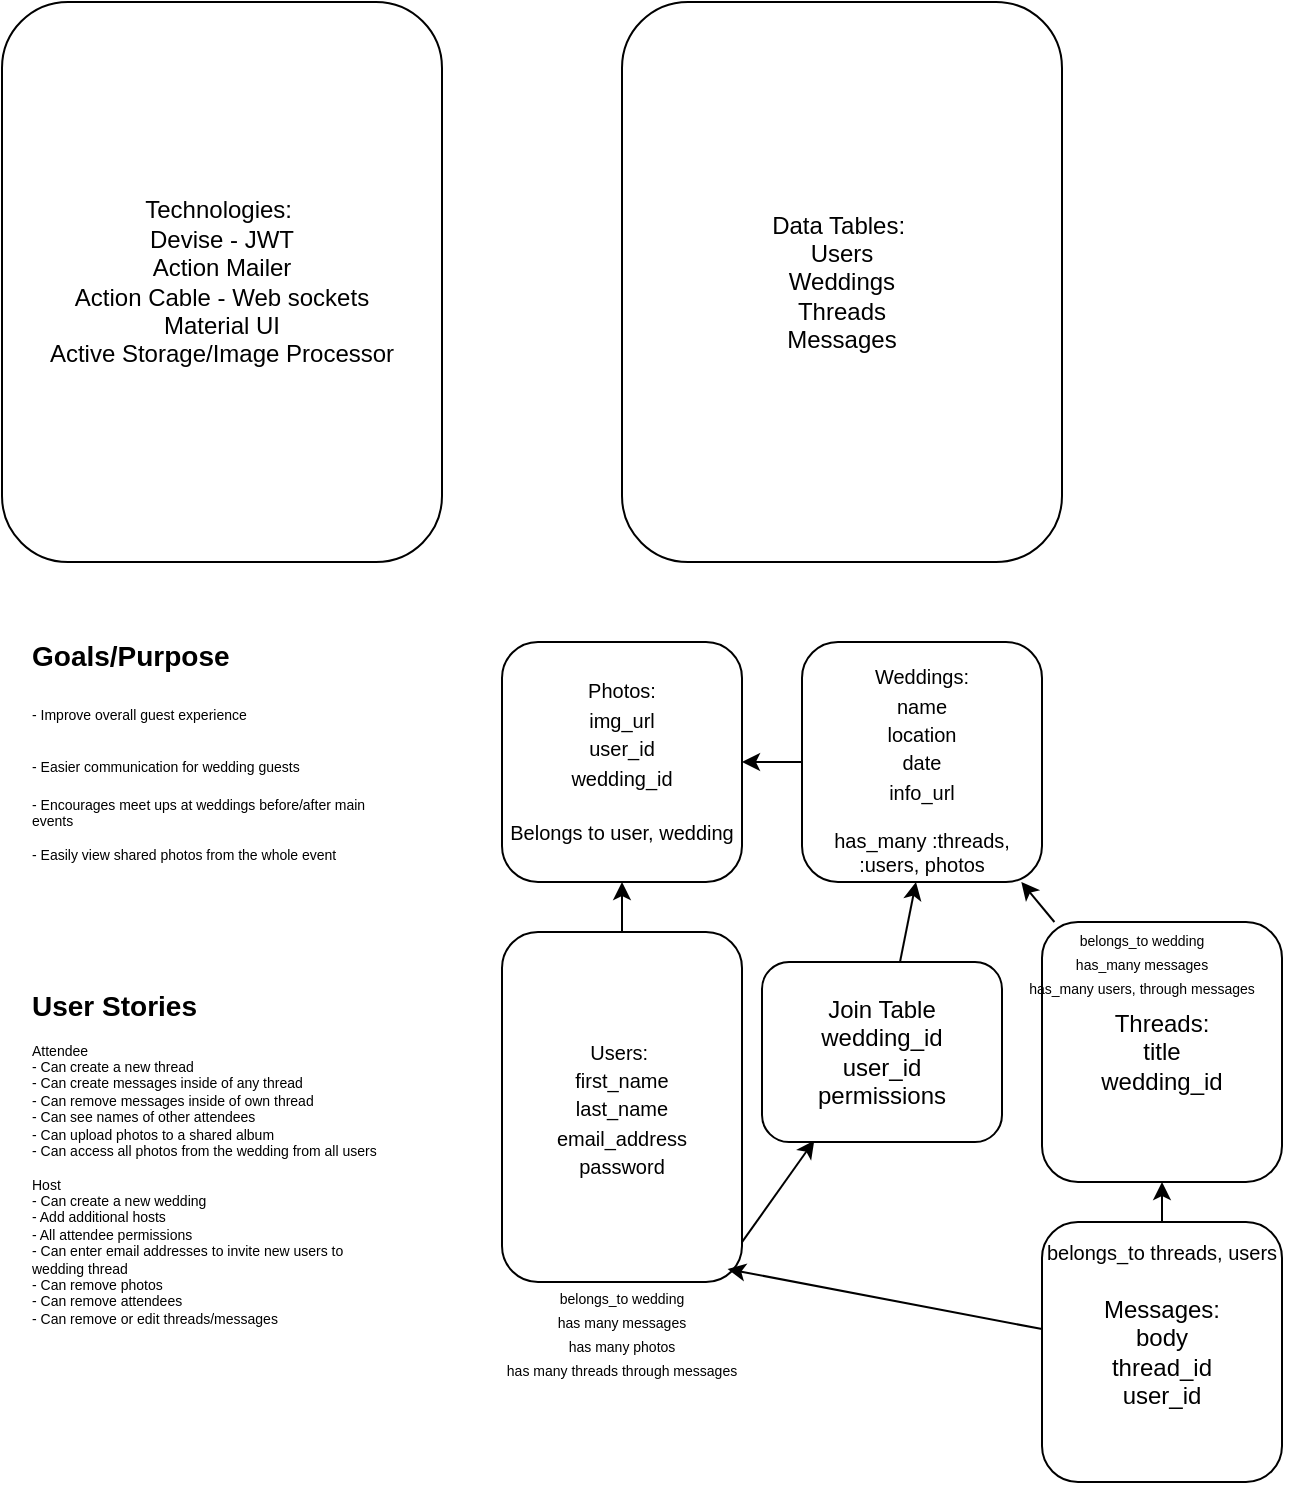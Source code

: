 <mxfile>
    <diagram id="qeY58B_zNzT0oNHfWbSL" name="Page-1">
        <mxGraphModel dx="509" dy="652" grid="1" gridSize="10" guides="1" tooltips="1" connect="1" arrows="1" fold="1" page="1" pageScale="1" pageWidth="850" pageHeight="1100" math="0" shadow="0">
            <root>
                <mxCell id="0"/>
                <mxCell id="1" parent="0"/>
                <mxCell id="2" value="Technologies:&amp;nbsp;&lt;br&gt;Devise - JWT&lt;br&gt;Action Mailer&lt;br&gt;Action Cable - Web sockets&lt;br&gt;Material UI&lt;br&gt;Active Storage/Image Processor" style="rounded=1;whiteSpace=wrap;html=1;" parent="1" vertex="1">
                    <mxGeometry x="20" width="220" height="280" as="geometry"/>
                </mxCell>
                <mxCell id="3" value="Data Tables:&amp;nbsp;&lt;br&gt;Users&lt;br&gt;Weddings&lt;br&gt;Threads&lt;br&gt;Messages" style="rounded=1;whiteSpace=wrap;html=1;" parent="1" vertex="1">
                    <mxGeometry x="330" width="220" height="280" as="geometry"/>
                </mxCell>
                <mxCell id="14" style="edgeStyle=none;html=1;exitX=0.5;exitY=0;exitDx=0;exitDy=0;fontSize=10;" parent="1" source="4" target="13" edge="1">
                    <mxGeometry relative="1" as="geometry"/>
                </mxCell>
                <mxCell id="27" style="edgeStyle=none;html=1;entryX=0.218;entryY=0.991;entryDx=0;entryDy=0;entryPerimeter=0;exitX=1;exitY=0.886;exitDx=0;exitDy=0;exitPerimeter=0;" edge="1" parent="1" source="4" target="25">
                    <mxGeometry relative="1" as="geometry"/>
                </mxCell>
                <mxCell id="4" value="&lt;font style=&quot;font-size: 10px&quot;&gt;Users:&amp;nbsp;&lt;br&gt;first_name&lt;br&gt;last_name&lt;br&gt;email_address&lt;br&gt;password&lt;br&gt;&lt;/font&gt;" style="rounded=1;whiteSpace=wrap;html=1;" parent="1" vertex="1">
                    <mxGeometry x="270" y="465" width="120" height="175" as="geometry"/>
                </mxCell>
                <mxCell id="15" style="edgeStyle=none;html=1;fontSize=10;" parent="1" source="5" target="13" edge="1">
                    <mxGeometry relative="1" as="geometry"/>
                </mxCell>
                <mxCell id="5" value="&lt;font style=&quot;font-size: 10px&quot;&gt;Weddings:&lt;br&gt;name&lt;br&gt;location&lt;br&gt;date&lt;br&gt;info_url&lt;br&gt;&lt;br&gt;&lt;br&gt;&lt;/font&gt;" style="rounded=1;whiteSpace=wrap;html=1;" parent="1" vertex="1">
                    <mxGeometry x="420" y="320" width="120" height="120" as="geometry"/>
                </mxCell>
                <mxCell id="11" style="edgeStyle=none;html=1;fontSize=10;" parent="1" source="6" target="7" edge="1">
                    <mxGeometry relative="1" as="geometry"/>
                </mxCell>
                <mxCell id="12" style="edgeStyle=none;html=1;entryX=0.94;entryY=0.963;entryDx=0;entryDy=0;entryPerimeter=0;fontSize=10;" parent="1" source="6" target="4" edge="1">
                    <mxGeometry relative="1" as="geometry"/>
                </mxCell>
                <mxCell id="6" value="Messages:&lt;br&gt;body&lt;br&gt;thread_id&lt;br&gt;user_id" style="rounded=1;whiteSpace=wrap;html=1;" parent="1" vertex="1">
                    <mxGeometry x="540" y="610" width="120" height="130" as="geometry"/>
                </mxCell>
                <mxCell id="10" style="edgeStyle=none;html=1;fontSize=10;" parent="1" source="7" target="5" edge="1">
                    <mxGeometry relative="1" as="geometry"/>
                </mxCell>
                <mxCell id="7" value="Threads:&lt;br&gt;title&lt;br&gt;wedding_id" style="rounded=1;whiteSpace=wrap;html=1;" parent="1" vertex="1">
                    <mxGeometry x="540" y="460" width="120" height="130" as="geometry"/>
                </mxCell>
                <mxCell id="13" value="&lt;font style=&quot;font-size: 10px&quot;&gt;Photos:&lt;br&gt;img_url&lt;br&gt;user_id&lt;br&gt;wedding_id&lt;br&gt;&lt;br&gt;&lt;br&gt;&lt;/font&gt;" style="rounded=1;whiteSpace=wrap;html=1;" parent="1" vertex="1">
                    <mxGeometry x="270" y="320" width="120" height="120" as="geometry"/>
                </mxCell>
                <mxCell id="16" value="has_many :threads, :users, photos" style="text;html=1;strokeColor=none;fillColor=none;align=center;verticalAlign=middle;whiteSpace=wrap;rounded=0;fontSize=10;" parent="1" vertex="1">
                    <mxGeometry x="425" y="410" width="110" height="30" as="geometry"/>
                </mxCell>
                <mxCell id="17" value="&lt;font style=&quot;font-size: 7px&quot;&gt;belongs_to wedding&lt;br&gt;has_many messages&lt;br&gt;has_many users, through messages&lt;/font&gt;" style="text;html=1;strokeColor=none;fillColor=none;align=center;verticalAlign=middle;whiteSpace=wrap;rounded=0;fontSize=10;" parent="1" vertex="1">
                    <mxGeometry x="520" y="465" width="140" height="30" as="geometry"/>
                </mxCell>
                <mxCell id="18" value="belongs_to threads, users" style="text;html=1;strokeColor=none;fillColor=none;align=center;verticalAlign=middle;whiteSpace=wrap;rounded=0;fontSize=10;" parent="1" vertex="1">
                    <mxGeometry x="530" y="610" width="140" height="30" as="geometry"/>
                </mxCell>
                <mxCell id="20" value="&lt;font style=&quot;font-size: 7px&quot;&gt;belongs_to wedding&lt;br&gt;has many messages&lt;br&gt;has many photos&lt;br&gt;has many threads through messages&lt;/font&gt;" style="text;html=1;strokeColor=none;fillColor=none;align=center;verticalAlign=middle;whiteSpace=wrap;rounded=0;fontSize=10;" parent="1" vertex="1">
                    <mxGeometry x="250" y="650" width="160" height="30" as="geometry"/>
                </mxCell>
                <mxCell id="21" value="Belongs to user, wedding" style="text;html=1;strokeColor=none;fillColor=none;align=center;verticalAlign=middle;whiteSpace=wrap;rounded=0;fontSize=10;" parent="1" vertex="1">
                    <mxGeometry x="250" y="400" width="160" height="30" as="geometry"/>
                </mxCell>
                <mxCell id="23" value="&lt;h1&gt;&lt;span&gt;User Stories&lt;/span&gt;&lt;/h1&gt;&lt;div&gt;&lt;span&gt;&lt;span&gt;&#9;&lt;/span&gt;Attendee&lt;br&gt;&lt;/span&gt;&lt;/div&gt;&lt;div&gt;&lt;span&gt;- Can create a new thread&lt;/span&gt;&lt;/div&gt;&lt;div&gt;&lt;span&gt;- Can create messages inside of any thread&lt;/span&gt;&lt;/div&gt;&lt;div&gt;&lt;span&gt;- Can remove messages inside of own thread&lt;/span&gt;&lt;/div&gt;&lt;div&gt;&lt;span&gt;- Can see names of other attendees&lt;/span&gt;&lt;/div&gt;&lt;div&gt;&lt;span&gt;- Can upload photos to a shared album&lt;/span&gt;&lt;/div&gt;&lt;div&gt;- Can access all photos from the wedding from all users&lt;/div&gt;&lt;div&gt;&lt;span&gt;&#9;&lt;/span&gt;&lt;/div&gt;&lt;div&gt;&lt;br&gt;&lt;/div&gt;&lt;div&gt;Host&amp;nbsp;&lt;br&gt;&lt;/div&gt;&lt;div&gt;- Can create a new wedding&lt;br&gt;&lt;/div&gt;&lt;div&gt;- Add additional hosts&lt;/div&gt;&lt;div&gt;- All attendee permissions&lt;/div&gt;&lt;div&gt;- Can enter email addresses to invite new users to wedding thread&lt;/div&gt;&lt;div&gt;- Can remove photos&lt;/div&gt;&lt;div&gt;- Can remove attendees&amp;nbsp;&lt;/div&gt;&lt;div&gt;- Can remove or edit threads/messages&lt;/div&gt;&lt;div&gt;&lt;br&gt;&lt;/div&gt;&lt;div&gt;&lt;br&gt;&lt;/div&gt;&lt;div&gt;&lt;br&gt;&lt;/div&gt;&lt;div&gt;&lt;br&gt;&lt;/div&gt;" style="text;html=1;strokeColor=none;fillColor=none;spacing=5;spacingTop=-20;whiteSpace=wrap;overflow=hidden;rounded=0;fontSize=7;" parent="1" vertex="1">
                    <mxGeometry x="30" y="495" width="190" height="230" as="geometry"/>
                </mxCell>
                <mxCell id="24" value="&lt;h1&gt;&lt;span&gt;Goals/Purpose&lt;/span&gt;&lt;/h1&gt;&lt;h1&gt;&lt;span style=&quot;font-size: 7px ; font-weight: 400&quot;&gt;- Improve overall guest experience&lt;/span&gt;&lt;/h1&gt;&lt;h1&gt;&lt;span style=&quot;font-size: 7px ; font-weight: 400&quot;&gt;- Easier communication for wedding guests&lt;/span&gt;&lt;/h1&gt;&lt;div&gt;- Encourages meet ups at weddings before/after main events&lt;/div&gt;&lt;div&gt;&lt;br&gt;&lt;/div&gt;&lt;div&gt;- Easily view shared photos from the whole event&lt;/div&gt;" style="text;html=1;strokeColor=none;fillColor=none;spacing=5;spacingTop=-20;whiteSpace=wrap;overflow=hidden;rounded=0;fontSize=7;" parent="1" vertex="1">
                    <mxGeometry x="30" y="320" width="190" height="160" as="geometry"/>
                </mxCell>
                <mxCell id="26" style="edgeStyle=none;html=1;" edge="1" parent="1" source="25" target="16">
                    <mxGeometry relative="1" as="geometry"/>
                </mxCell>
                <mxCell id="25" value="Join Table&lt;br&gt;wedding_id&lt;br&gt;user_id&lt;br&gt;permissions" style="rounded=1;whiteSpace=wrap;html=1;" vertex="1" parent="1">
                    <mxGeometry x="400" y="480" width="120" height="90" as="geometry"/>
                </mxCell>
            </root>
        </mxGraphModel>
    </diagram>
</mxfile>